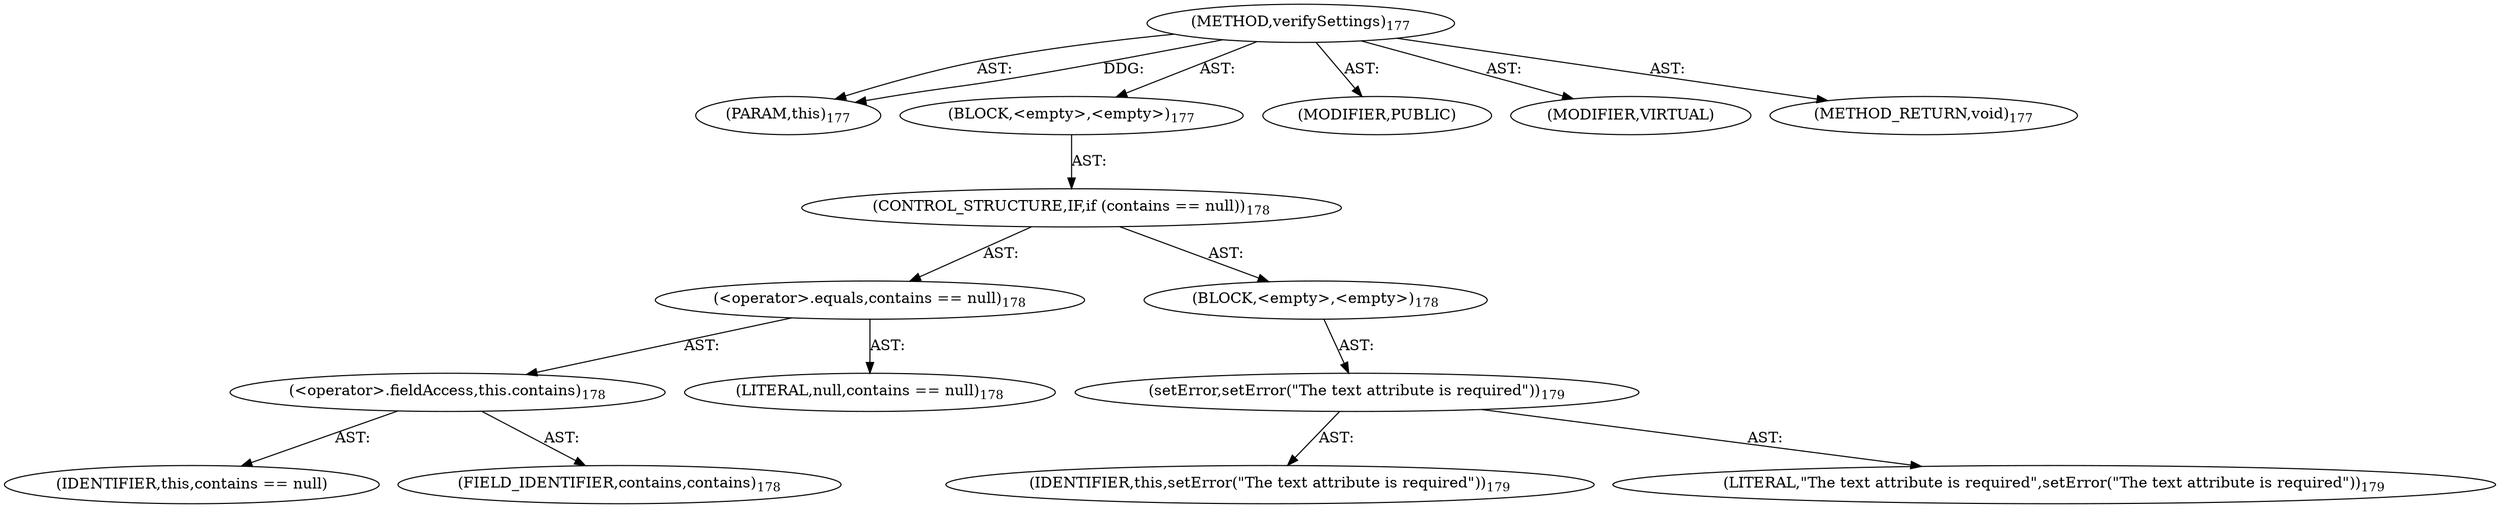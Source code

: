 digraph "verifySettings" {  
"111669149702" [label = <(METHOD,verifySettings)<SUB>177</SUB>> ]
"115964116996" [label = <(PARAM,this)<SUB>177</SUB>> ]
"25769803794" [label = <(BLOCK,&lt;empty&gt;,&lt;empty&gt;)<SUB>177</SUB>> ]
"47244640268" [label = <(CONTROL_STRUCTURE,IF,if (contains == null))<SUB>178</SUB>> ]
"30064771127" [label = <(&lt;operator&gt;.equals,contains == null)<SUB>178</SUB>> ]
"30064771128" [label = <(&lt;operator&gt;.fieldAccess,this.contains)<SUB>178</SUB>> ]
"68719476787" [label = <(IDENTIFIER,this,contains == null)> ]
"55834574861" [label = <(FIELD_IDENTIFIER,contains,contains)<SUB>178</SUB>> ]
"90194313230" [label = <(LITERAL,null,contains == null)<SUB>178</SUB>> ]
"25769803795" [label = <(BLOCK,&lt;empty&gt;,&lt;empty&gt;)<SUB>178</SUB>> ]
"30064771129" [label = <(setError,setError(&quot;The text attribute is required&quot;))<SUB>179</SUB>> ]
"68719476743" [label = <(IDENTIFIER,this,setError(&quot;The text attribute is required&quot;))<SUB>179</SUB>> ]
"90194313231" [label = <(LITERAL,&quot;The text attribute is required&quot;,setError(&quot;The text attribute is required&quot;))<SUB>179</SUB>> ]
"133143986199" [label = <(MODIFIER,PUBLIC)> ]
"133143986200" [label = <(MODIFIER,VIRTUAL)> ]
"128849018886" [label = <(METHOD_RETURN,void)<SUB>177</SUB>> ]
  "111669149702" -> "115964116996"  [ label = "AST: "] 
  "111669149702" -> "25769803794"  [ label = "AST: "] 
  "111669149702" -> "133143986199"  [ label = "AST: "] 
  "111669149702" -> "133143986200"  [ label = "AST: "] 
  "111669149702" -> "128849018886"  [ label = "AST: "] 
  "25769803794" -> "47244640268"  [ label = "AST: "] 
  "47244640268" -> "30064771127"  [ label = "AST: "] 
  "47244640268" -> "25769803795"  [ label = "AST: "] 
  "30064771127" -> "30064771128"  [ label = "AST: "] 
  "30064771127" -> "90194313230"  [ label = "AST: "] 
  "30064771128" -> "68719476787"  [ label = "AST: "] 
  "30064771128" -> "55834574861"  [ label = "AST: "] 
  "25769803795" -> "30064771129"  [ label = "AST: "] 
  "30064771129" -> "68719476743"  [ label = "AST: "] 
  "30064771129" -> "90194313231"  [ label = "AST: "] 
  "111669149702" -> "115964116996"  [ label = "DDG: "] 
}

